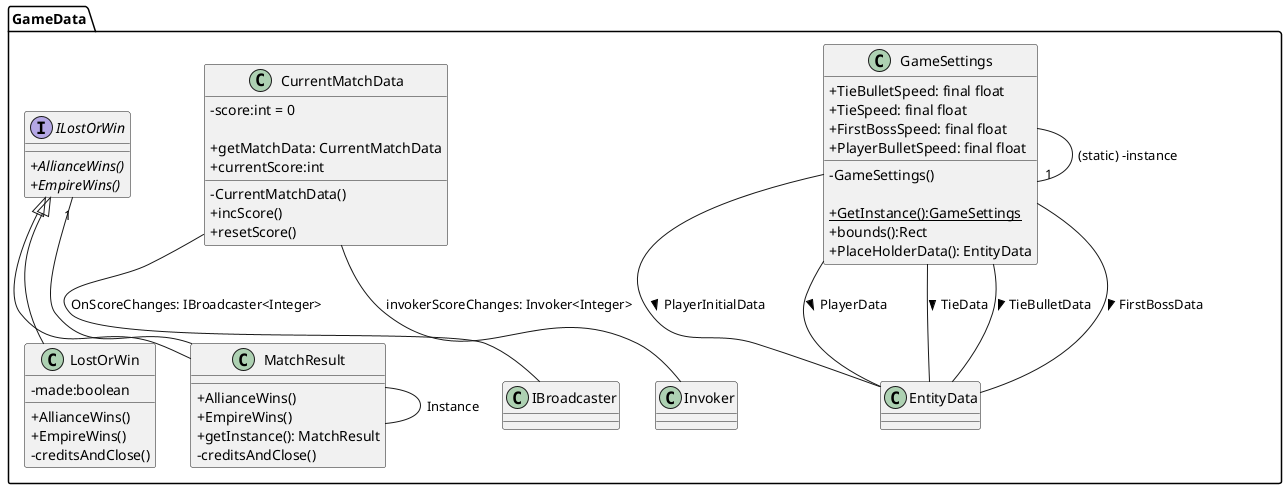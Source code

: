 @startuml
skinparam classAttributeIconSize 0

package GameData{
    class GameSettings{
        + TieBulletSpeed: final float
        + TieSpeed: final float
        + FirstBossSpeed: final float
        + PlayerBulletSpeed: final float

        -GameSettings()

        + {static} GetInstance():GameSettings
        + bounds():Rect
        + PlaceHolderData(): EntityData
    }
    GameSettings --"1" GameSettings: (static) -instance
    GameSettings -- EntityData:PlayerInitialData >
    GameSettings -- EntityData:PlayerData >
    GameSettings -- EntityData:TieData >
    GameSettings -- EntityData:TieBulletData >
    GameSettings -- EntityData:FirstBossData >


    class CurrentMatchData{
        -score:int = 0
        -CurrentMatchData()

        + getMatchData: CurrentMatchData
        + currentScore:int
        + incScore()
        + resetScore()

    }
    CurrentMatchData -- IBroadcaster: OnScoreChanges: IBroadcaster<Integer>
    CurrentMatchData -- Invoker: invokerScoreChanges: Invoker<Integer>

         interface ILostOrWin {
         {abstract}+AllianceWins()
         {abstract}+EmpireWins()
    }

    class LostOrWin {
         -made:boolean
         +AllianceWins()
         +EmpireWins()
         -creditsAndClose()
    }
    ILostOrWin <|-- LostOrWin
    class MatchResult {
         +AllianceWins()
         +EmpireWins()
         +getInstance(): MatchResult
         -creditsAndClose()
    }
    ILostOrWin <|-- MatchResult
    MatchResult -- MatchResult:Instance
    MatchResult -- "1" ILostOrWin
}
@enduml
